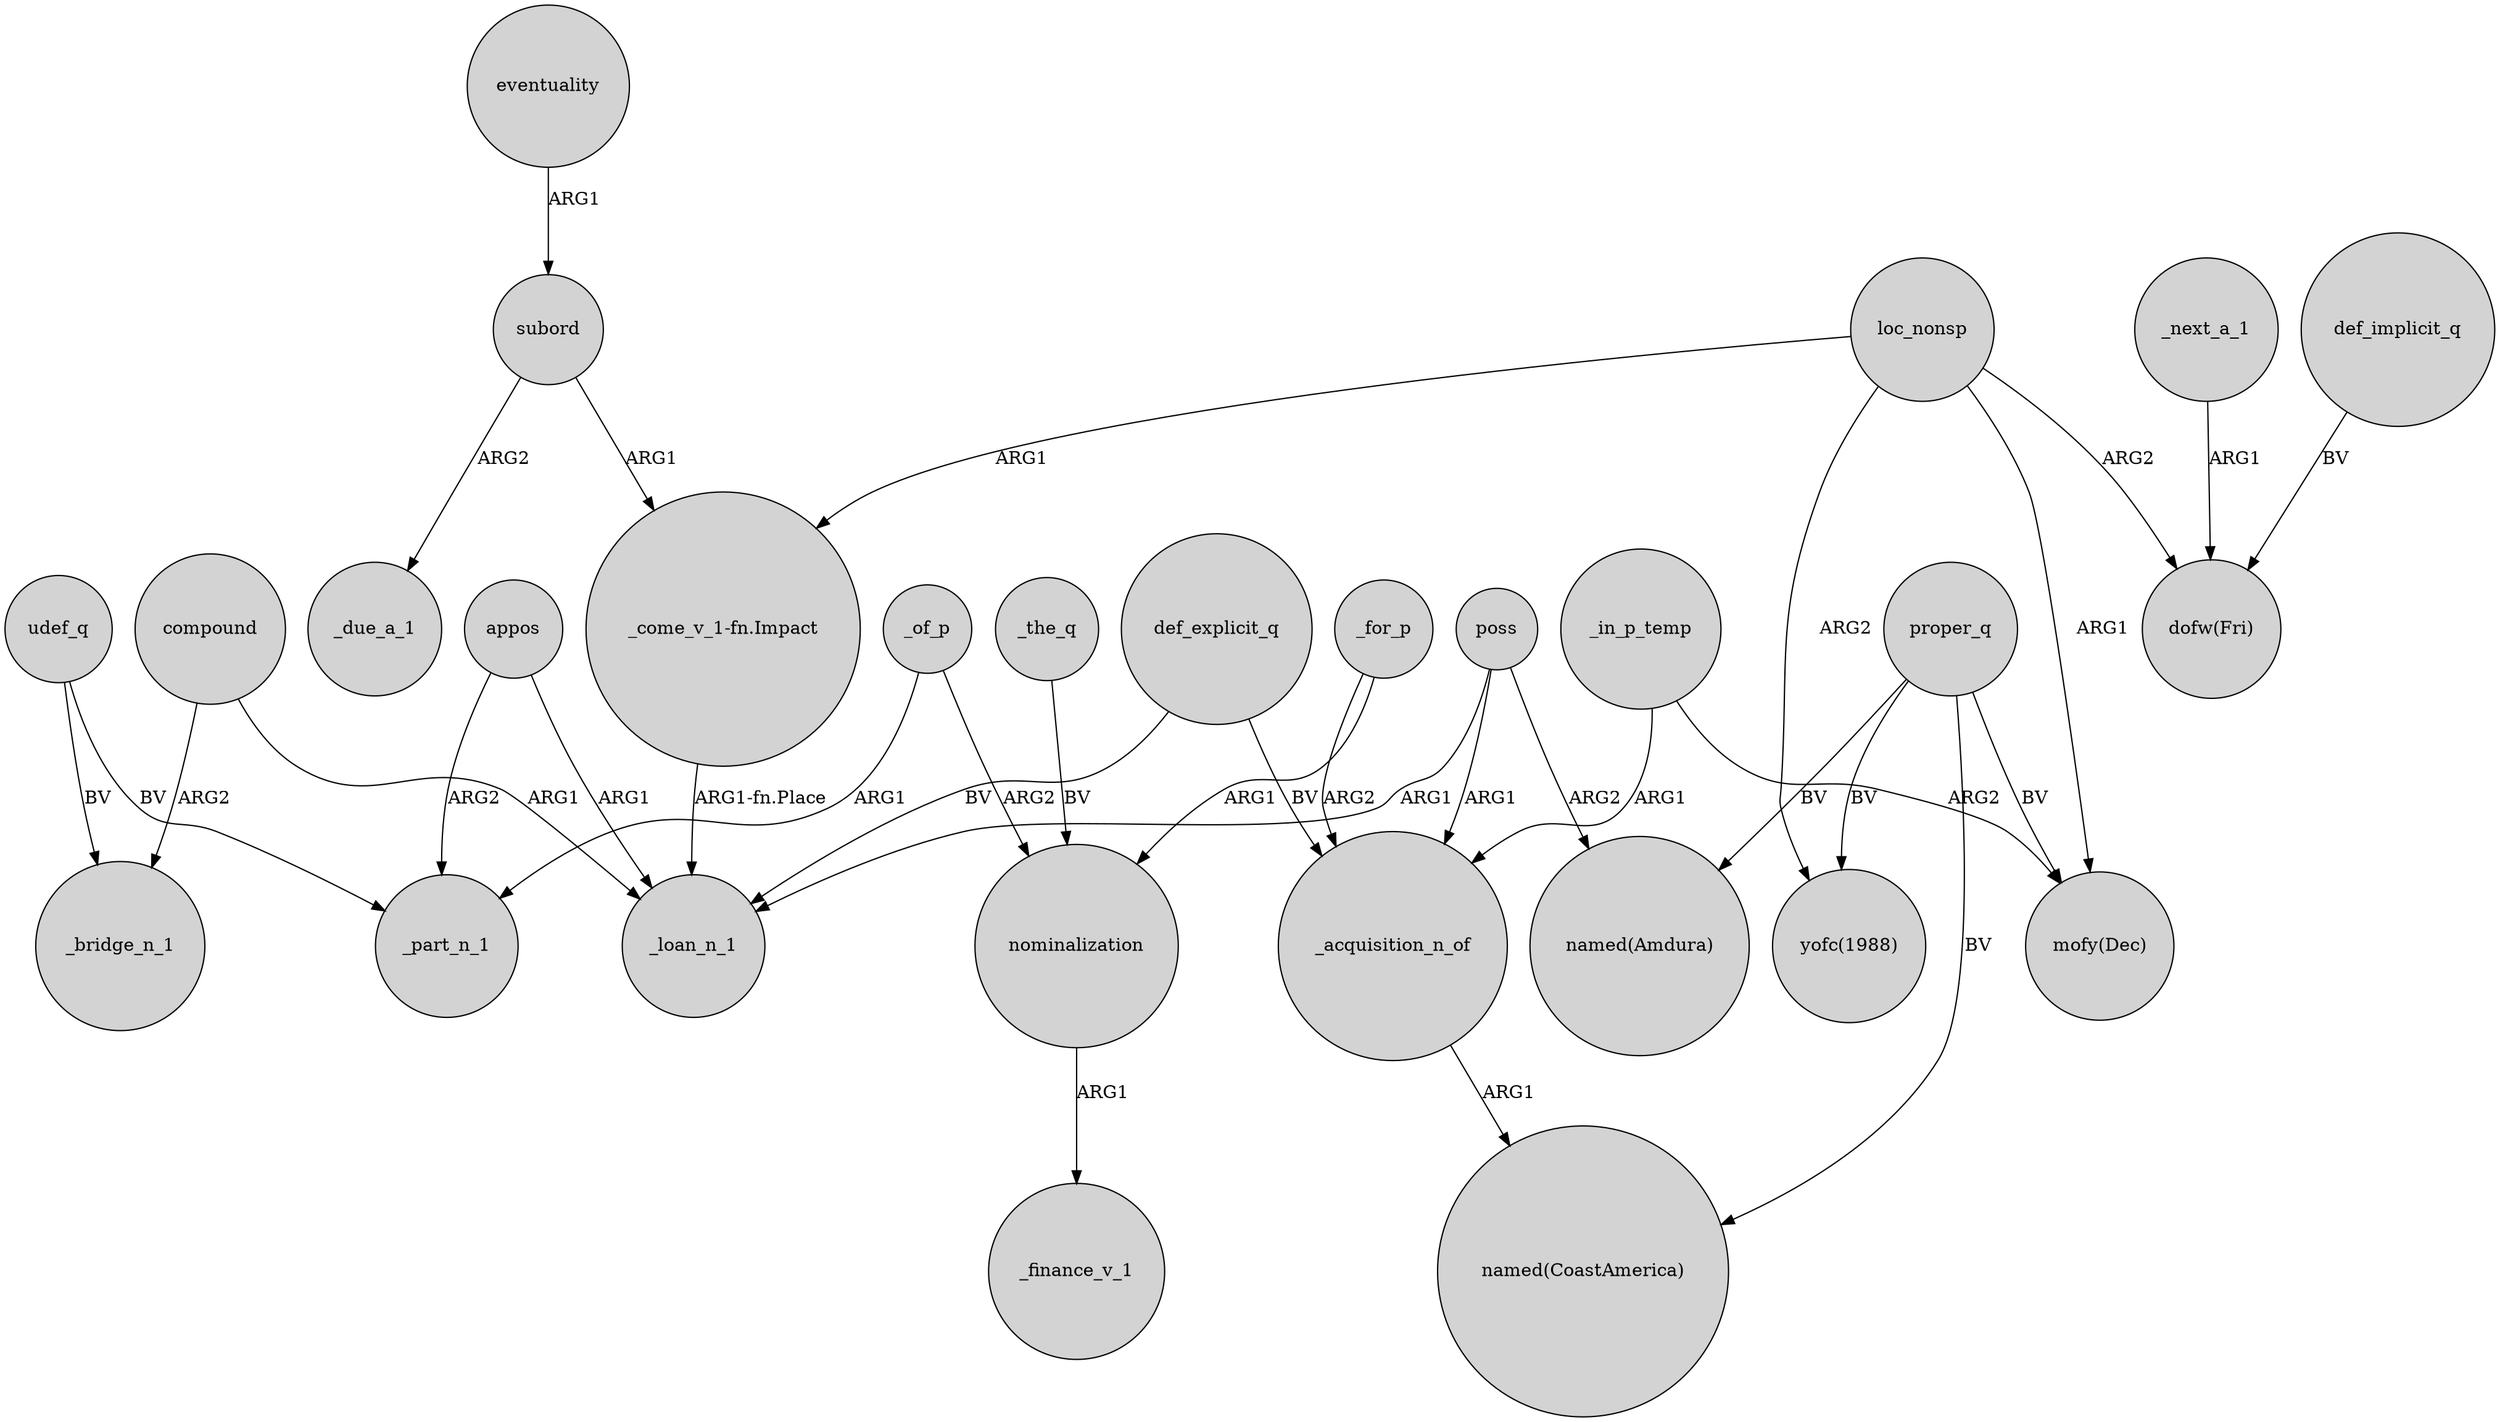 digraph {
	node [shape=circle style=filled]
	udef_q -> _bridge_n_1 [label=BV]
	_the_q -> nominalization [label=BV]
	subord -> "_come_v_1-fn.Impact" [label=ARG1]
	proper_q -> "named(Amdura)" [label=BV]
	appos -> _part_n_1 [label=ARG2]
	def_explicit_q -> _loan_n_1 [label=BV]
	subord -> _due_a_1 [label=ARG2]
	compound -> _bridge_n_1 [label=ARG2]
	nominalization -> _finance_v_1 [label=ARG1]
	poss -> "named(Amdura)" [label=ARG2]
	_for_p -> _acquisition_n_of [label=ARG2]
	_next_a_1 -> "dofw(Fri)" [label=ARG1]
	loc_nonsp -> "dofw(Fri)" [label=ARG2]
	eventuality -> subord [label=ARG1]
	loc_nonsp -> "mofy(Dec)" [label=ARG1]
	def_explicit_q -> _acquisition_n_of [label=BV]
	_of_p -> nominalization [label=ARG2]
	proper_q -> "mofy(Dec)" [label=BV]
	_in_p_temp -> "mofy(Dec)" [label=ARG2]
	proper_q -> "named(CoastAmerica)" [label=BV]
	loc_nonsp -> "_come_v_1-fn.Impact" [label=ARG1]
	compound -> _loan_n_1 [label=ARG1]
	def_implicit_q -> "dofw(Fri)" [label=BV]
	poss -> _loan_n_1 [label=ARG1]
	_in_p_temp -> _acquisition_n_of [label=ARG1]
	appos -> _loan_n_1 [label=ARG1]
	"_come_v_1-fn.Impact" -> _loan_n_1 [label="ARG1-fn.Place"]
	proper_q -> "yofc(1988)" [label=BV]
	_for_p -> nominalization [label=ARG1]
	loc_nonsp -> "yofc(1988)" [label=ARG2]
	udef_q -> _part_n_1 [label=BV]
	_acquisition_n_of -> "named(CoastAmerica)" [label=ARG1]
	poss -> _acquisition_n_of [label=ARG1]
	_of_p -> _part_n_1 [label=ARG1]
}
